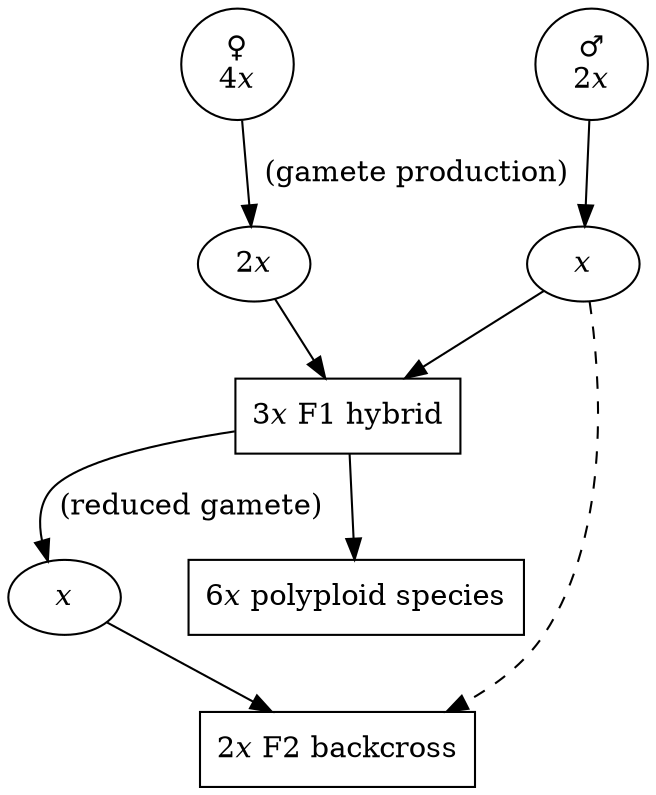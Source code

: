 digraph "Backcross triploid1" {
    // nodes
    maternal [ label = "♀\n4𝑥" class = "backcross_triploid_1 hexaploid backcross"]
    maternal_gamete [ label = "2𝑥" class = "backcross_triploid_1 hexaploid backcross" ]
    paternal [ label = "♂\n2𝑥" class = "backcross_triploid_1 hexaploid backcross" ]
    paternal_gamete [ label = "𝑥" class = "backcross_triploid_1 hexaploid backcross" ]
    hybrid_outcome_1 [ label =  "3𝑥 F1 hybrid" shape = "box" class = "backcross_triploid_1 hexaploid backcross" ]
    hybrid_outcome_1_gamete [ label = "𝑥" class = "backcross_triploid_1 backcross" ]
    hybrid_outcome_2 [ label =  "6𝑥 polyploid species" shape = "box" class = "backcross_triploid_1 hexaploid onhover" ]
    hybrid_outcome_3 [ label =  "2𝑥 F2 backcross" shape = "box" class = "backcross_triploid_1 backcross onhover" ]

    // edges
    maternal -> maternal_gamete [label="  (gamete production)" class = "backcross_triploid_1 hexaploid backcross" ]
    paternal -> paternal_gamete [ class = "backcross_triploid_1 hexaploid backcross" ]
    maternal_gamete -> hybrid_outcome_1 [ class = "backcross_triploid_1 hexaploid backcross" ]
    paternal_gamete -> hybrid_outcome_1 [ class = "backcross_triploid_1 hexaploid backcross" ]
    hybrid_outcome_1 -> hybrid_outcome_2 [ class = "backcross_triploid_1 hexaploid" ]
    hybrid_outcome_1 -> hybrid_outcome_1_gamete [ class = "backcross_triploid_1 backcross" label = " (reduced gamete)  "]
    hybrid_outcome_1_gamete -> hybrid_outcome_3 [ class = "backcross_triploid_1 backcross" ]
    paternal_gamete -> hybrid_outcome_3 [ class = "backcross_triploid_1 backcross" style="dashed" ]
}